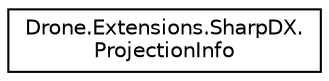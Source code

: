 digraph "Graphical Class Hierarchy"
{
  edge [fontname="Helvetica",fontsize="10",labelfontname="Helvetica",labelfontsize="10"];
  node [fontname="Helvetica",fontsize="10",shape=record];
  rankdir="LR";
  Node1 [label="Drone.Extensions.SharpDX.\lProjectionInfo",height=0.2,width=0.4,color="black", fillcolor="white", style="filled",URL="$d4/d5a/struct_drone_1_1_extensions_1_1_sharp_d_x_1_1_projection_info.html",tooltip="Holds info for the Vector2Extensions.ProjectOn method. "];
}
